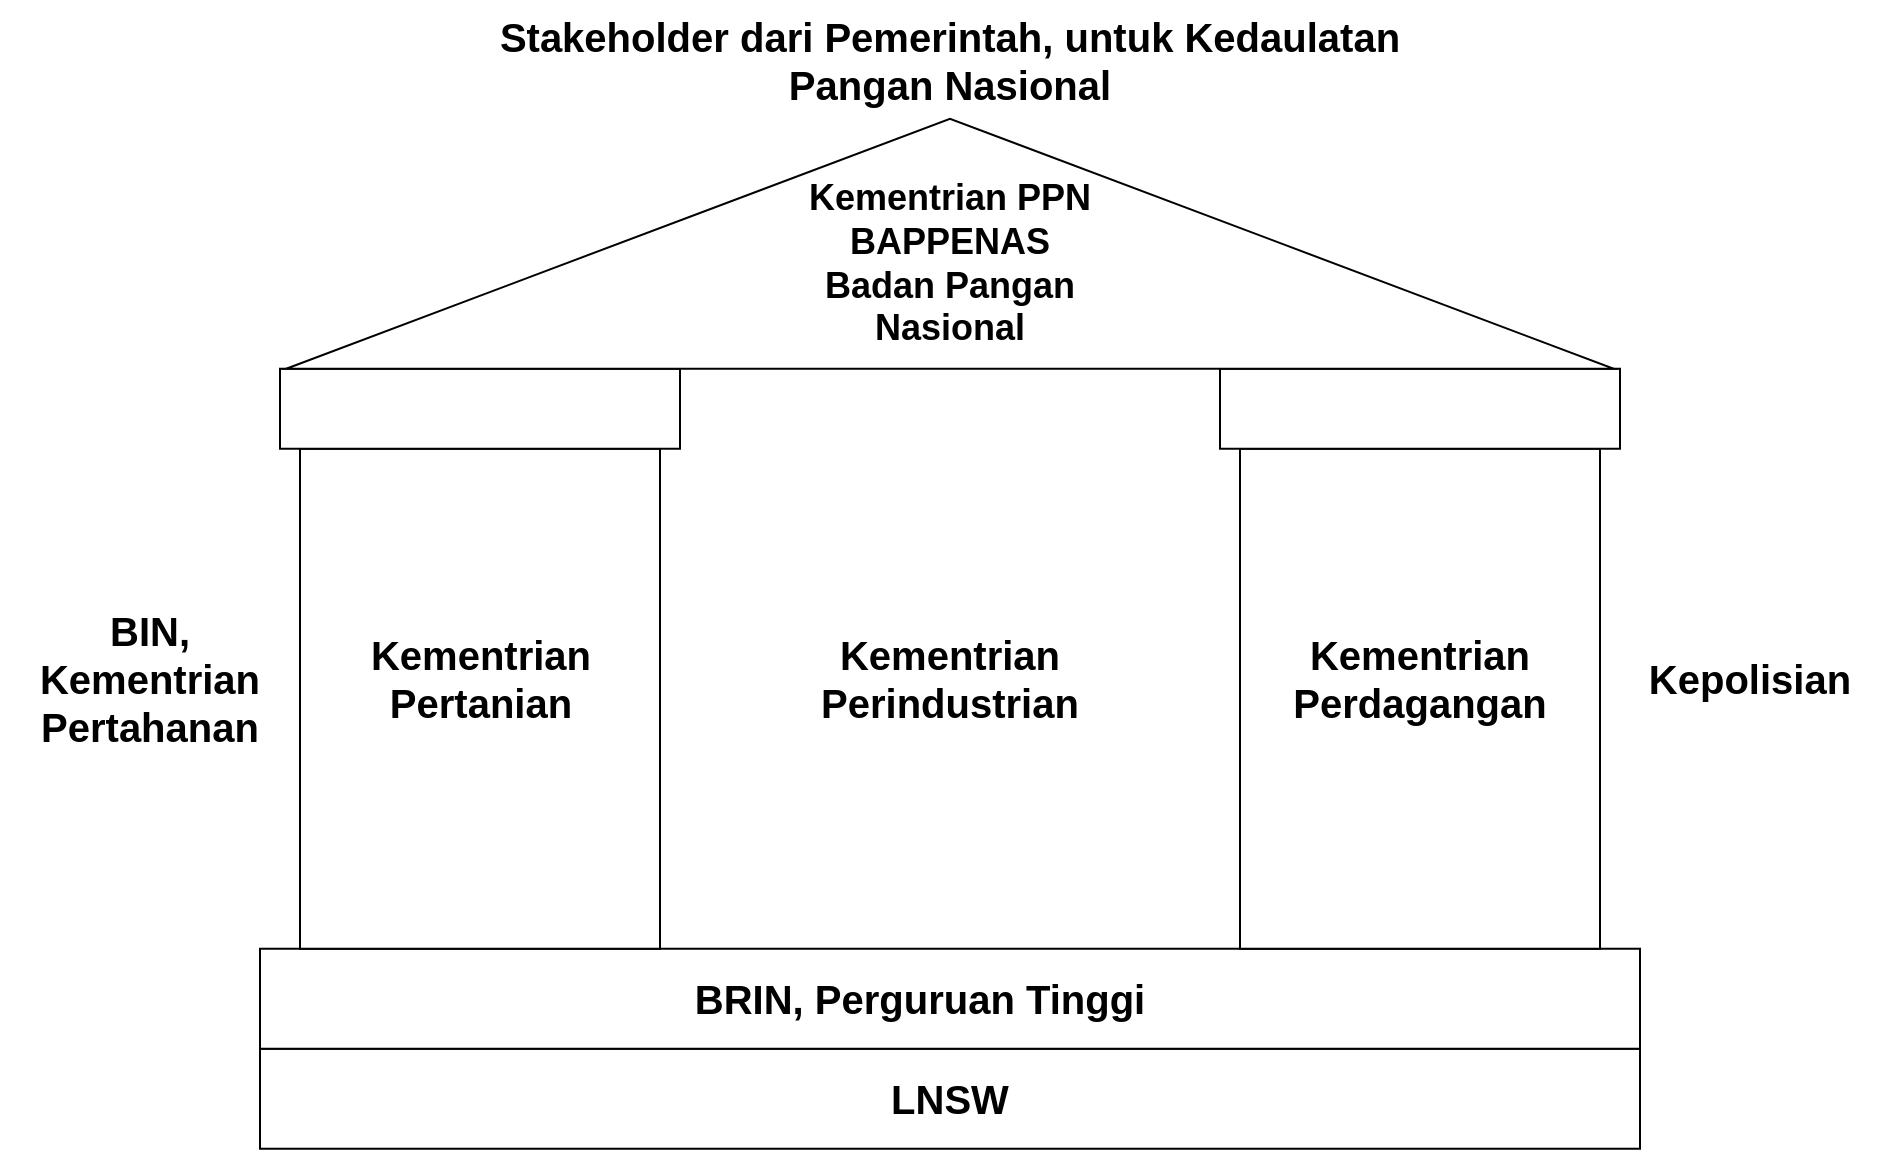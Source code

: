 <mxfile version="20.3.6" type="github">
  <diagram id="bnTMfBkwKxqZEezGWf4d" name="Page-1">
    <mxGraphModel dx="1597" dy="955" grid="1" gridSize="10" guides="1" tooltips="1" connect="1" arrows="1" fold="1" page="1" pageScale="1" pageWidth="1100" pageHeight="850" math="0" shadow="0">
      <root>
        <mxCell id="0" />
        <mxCell id="1" parent="0" />
        <mxCell id="A6Dc-Se_RvrMV17zjB7O-1" value="" style="rounded=0;whiteSpace=wrap;html=1;" vertex="1" parent="1">
          <mxGeometry x="220" y="634.37" width="690" height="50" as="geometry" />
        </mxCell>
        <mxCell id="A6Dc-Se_RvrMV17zjB7O-2" value="" style="rounded=0;whiteSpace=wrap;html=1;" vertex="1" parent="1">
          <mxGeometry x="220" y="584.37" width="690" height="50" as="geometry" />
        </mxCell>
        <mxCell id="A6Dc-Se_RvrMV17zjB7O-5" value="" style="rounded=0;whiteSpace=wrap;html=1;" vertex="1" parent="1">
          <mxGeometry x="240" y="334.37" width="180" height="250" as="geometry" />
        </mxCell>
        <mxCell id="A6Dc-Se_RvrMV17zjB7O-6" value="" style="rounded=0;whiteSpace=wrap;html=1;" vertex="1" parent="1">
          <mxGeometry x="230" y="294.37" width="200" height="40" as="geometry" />
        </mxCell>
        <mxCell id="A6Dc-Se_RvrMV17zjB7O-7" value="" style="rounded=0;whiteSpace=wrap;html=1;" vertex="1" parent="1">
          <mxGeometry x="710" y="334.37" width="180" height="250" as="geometry" />
        </mxCell>
        <mxCell id="A6Dc-Se_RvrMV17zjB7O-8" value="" style="rounded=0;whiteSpace=wrap;html=1;" vertex="1" parent="1">
          <mxGeometry x="700" y="294.37" width="200" height="40" as="geometry" />
        </mxCell>
        <mxCell id="A6Dc-Se_RvrMV17zjB7O-9" value="" style="triangle;whiteSpace=wrap;html=1;rotation=-90;" vertex="1" parent="1">
          <mxGeometry x="502.5" y="-100" width="125" height="663.75" as="geometry" />
        </mxCell>
        <mxCell id="A6Dc-Se_RvrMV17zjB7O-14" value="BRIN, Perguruan Tinggi" style="text;html=1;strokeColor=none;fillColor=none;align=center;verticalAlign=middle;whiteSpace=wrap;rounded=0;fontStyle=1;fontSize=20;" vertex="1" parent="1">
          <mxGeometry x="400" y="594.37" width="300" height="30" as="geometry" />
        </mxCell>
        <mxCell id="A6Dc-Se_RvrMV17zjB7O-15" value="LNSW" style="text;html=1;strokeColor=none;fillColor=none;align=center;verticalAlign=middle;whiteSpace=wrap;rounded=0;fontStyle=1;fontSize=20;" vertex="1" parent="1">
          <mxGeometry x="490" y="644.37" width="150" height="30" as="geometry" />
        </mxCell>
        <mxCell id="A6Dc-Se_RvrMV17zjB7O-16" value="Kementrian PPN&lt;br style=&quot;font-size: 18px;&quot;&gt;BAPPENAS&lt;br style=&quot;font-size: 18px;&quot;&gt;Badan Pangan Nasional" style="text;html=1;strokeColor=none;fillColor=none;align=center;verticalAlign=middle;whiteSpace=wrap;rounded=0;fontStyle=1;fontSize=18;" vertex="1" parent="1">
          <mxGeometry x="475" y="227.37" width="180" height="30" as="geometry" />
        </mxCell>
        <mxCell id="A6Dc-Se_RvrMV17zjB7O-17" value="Kementrian Pertanian" style="text;html=1;strokeColor=none;fillColor=none;align=center;verticalAlign=middle;whiteSpace=wrap;rounded=0;fontStyle=1;fontSize=20;" vertex="1" parent="1">
          <mxGeometry x="262.5" y="434.37" width="135" height="30" as="geometry" />
        </mxCell>
        <mxCell id="A6Dc-Se_RvrMV17zjB7O-18" value="Kementrian Perindustrian" style="text;html=1;strokeColor=none;fillColor=none;align=center;verticalAlign=middle;whiteSpace=wrap;rounded=0;fontStyle=1;fontSize=20;" vertex="1" parent="1">
          <mxGeometry x="490" y="434.37" width="150" height="30" as="geometry" />
        </mxCell>
        <mxCell id="A6Dc-Se_RvrMV17zjB7O-19" value="Kementrian Perdagangan" style="text;html=1;strokeColor=none;fillColor=none;align=center;verticalAlign=middle;whiteSpace=wrap;rounded=0;fontStyle=1;fontSize=20;" vertex="1" parent="1">
          <mxGeometry x="725" y="434.37" width="150" height="30" as="geometry" />
        </mxCell>
        <mxCell id="A6Dc-Se_RvrMV17zjB7O-20" value="Stakeholder dari Pemerintah, untuk Kedaulatan Pangan Nasional" style="text;whiteSpace=wrap;html=1;fontSize=20;fontStyle=1;align=center;" vertex="1" parent="1">
          <mxGeometry x="305" y="110" width="520" height="40" as="geometry" />
        </mxCell>
        <mxCell id="A6Dc-Se_RvrMV17zjB7O-21" value="Kepolisian" style="text;html=1;strokeColor=none;fillColor=none;align=center;verticalAlign=middle;whiteSpace=wrap;rounded=0;fontStyle=1;fontSize=20;" vertex="1" parent="1">
          <mxGeometry x="890" y="426.55" width="150" height="45.63" as="geometry" />
        </mxCell>
        <mxCell id="A6Dc-Se_RvrMV17zjB7O-22" value="BIN, Kementrian Pertahanan" style="text;html=1;strokeColor=none;fillColor=none;align=center;verticalAlign=middle;whiteSpace=wrap;rounded=0;fontStyle=1;fontSize=20;" vertex="1" parent="1">
          <mxGeometry x="90" y="426.55" width="150" height="45.63" as="geometry" />
        </mxCell>
      </root>
    </mxGraphModel>
  </diagram>
</mxfile>
